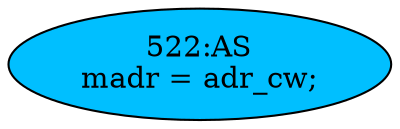strict digraph "" {
	node [label="\N"];
	"522:AS"	 [ast="<pyverilog.vparser.ast.Assign object at 0x7f9fff9d2650>",
		def_var="['madr']",
		fillcolor=deepskyblue,
		label="522:AS
madr = adr_cw;",
		statements="[]",
		style=filled,
		typ=Assign,
		use_var="['adr_cw']"];
}
